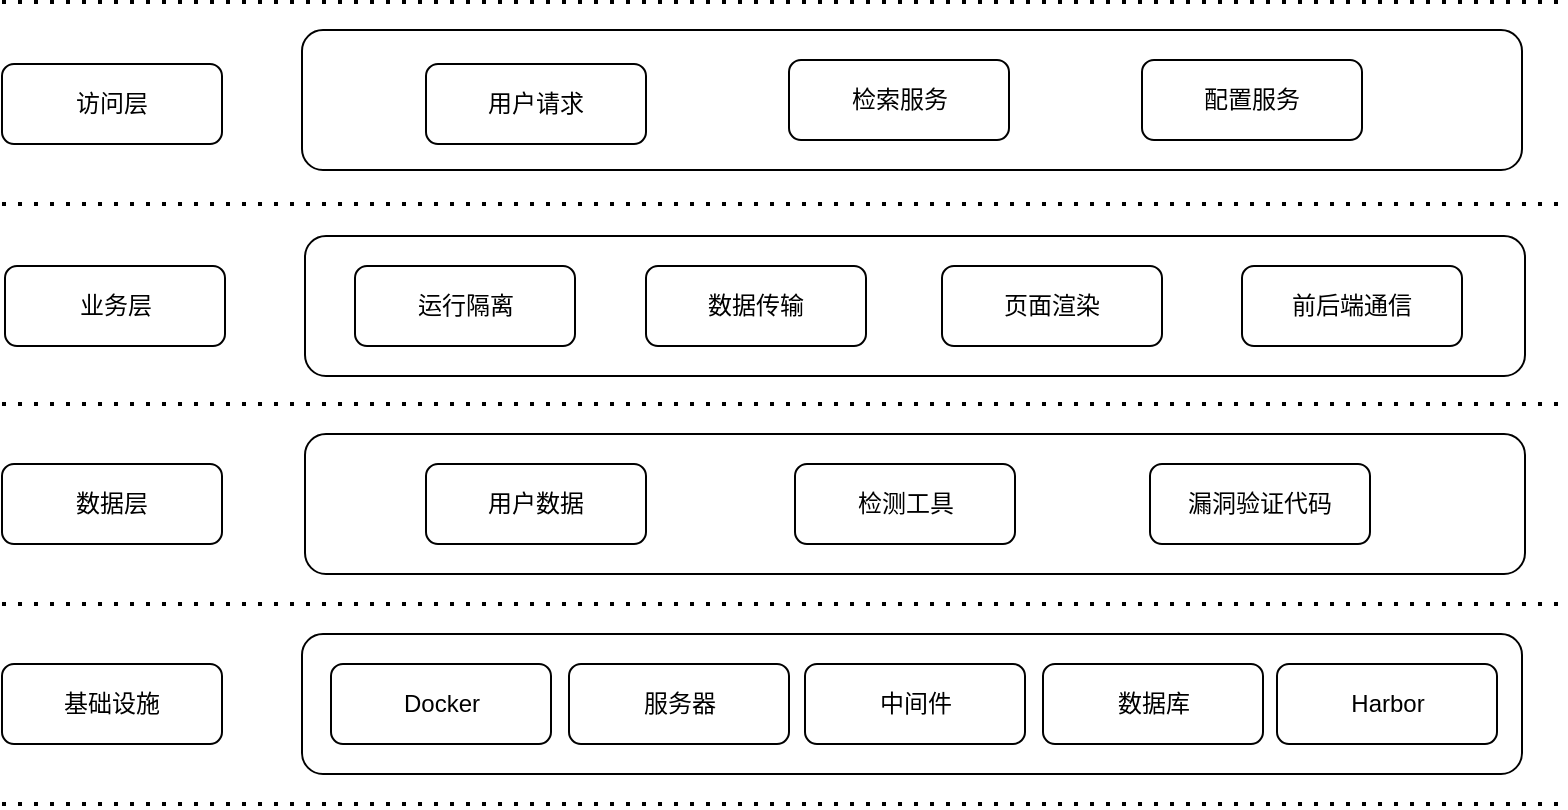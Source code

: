 <mxfile version="21.0.6" type="github">
  <diagram name="第 1 页" id="3UjdBd2KKpV0JYQb_SGN">
    <mxGraphModel dx="1454" dy="781" grid="1" gridSize="10" guides="1" tooltips="1" connect="1" arrows="1" fold="1" page="1" pageScale="1" pageWidth="827" pageHeight="1169" math="0" shadow="0">
      <root>
        <mxCell id="0" />
        <mxCell id="1" parent="0" />
        <mxCell id="ZT8GPRA4VV5K2qkBkmNg-31" value="" style="rounded=1;whiteSpace=wrap;html=1;" parent="1" vertex="1">
          <mxGeometry x="281.5" y="330" width="610" height="70" as="geometry" />
        </mxCell>
        <mxCell id="ZT8GPRA4VV5K2qkBkmNg-24" value="" style="rounded=1;whiteSpace=wrap;html=1;" parent="1" vertex="1">
          <mxGeometry x="280" y="529" width="610" height="70" as="geometry" />
        </mxCell>
        <mxCell id="ZT8GPRA4VV5K2qkBkmNg-23" value="" style="rounded=1;whiteSpace=wrap;html=1;" parent="1" vertex="1">
          <mxGeometry x="281.5" y="429" width="610" height="70" as="geometry" />
        </mxCell>
        <mxCell id="ZT8GPRA4VV5K2qkBkmNg-21" value="" style="rounded=1;whiteSpace=wrap;html=1;" parent="1" vertex="1">
          <mxGeometry x="280" y="227" width="610" height="70" as="geometry" />
        </mxCell>
        <mxCell id="ZT8GPRA4VV5K2qkBkmNg-1" value="访问层" style="rounded=1;whiteSpace=wrap;html=1;" parent="1" vertex="1">
          <mxGeometry x="130" y="244" width="110" height="40" as="geometry" />
        </mxCell>
        <mxCell id="ZT8GPRA4VV5K2qkBkmNg-3" value="数据层" style="rounded=1;whiteSpace=wrap;html=1;" parent="1" vertex="1">
          <mxGeometry x="130" y="444" width="110" height="40" as="geometry" />
        </mxCell>
        <mxCell id="ZT8GPRA4VV5K2qkBkmNg-4" value="基础设施" style="rounded=1;whiteSpace=wrap;html=1;" parent="1" vertex="1">
          <mxGeometry x="130" y="544" width="110" height="40" as="geometry" />
        </mxCell>
        <mxCell id="ZT8GPRA4VV5K2qkBkmNg-5" value="用户请求" style="rounded=1;whiteSpace=wrap;html=1;" parent="1" vertex="1">
          <mxGeometry x="342" y="244" width="110" height="40" as="geometry" />
        </mxCell>
        <mxCell id="ZT8GPRA4VV5K2qkBkmNg-6" value="前后端通信" style="rounded=1;whiteSpace=wrap;html=1;" parent="1" vertex="1">
          <mxGeometry x="750" y="345" width="110" height="40" as="geometry" />
        </mxCell>
        <mxCell id="ZT8GPRA4VV5K2qkBkmNg-7" value="页面渲染" style="rounded=1;whiteSpace=wrap;html=1;" parent="1" vertex="1">
          <mxGeometry x="600" y="345" width="110" height="40" as="geometry" />
        </mxCell>
        <mxCell id="ZT8GPRA4VV5K2qkBkmNg-13" value="用户数据" style="rounded=1;whiteSpace=wrap;html=1;" parent="1" vertex="1">
          <mxGeometry x="342" y="444" width="110" height="40" as="geometry" />
        </mxCell>
        <mxCell id="ZT8GPRA4VV5K2qkBkmNg-14" value="检测工具" style="rounded=1;whiteSpace=wrap;html=1;" parent="1" vertex="1">
          <mxGeometry x="526.5" y="444" width="110" height="40" as="geometry" />
        </mxCell>
        <mxCell id="ZT8GPRA4VV5K2qkBkmNg-15" value="漏洞验证代码" style="rounded=1;whiteSpace=wrap;html=1;" parent="1" vertex="1">
          <mxGeometry x="704" y="444" width="110" height="40" as="geometry" />
        </mxCell>
        <mxCell id="ZT8GPRA4VV5K2qkBkmNg-16" value="Docker" style="rounded=1;whiteSpace=wrap;html=1;" parent="1" vertex="1">
          <mxGeometry x="294.5" y="544" width="110" height="40" as="geometry" />
        </mxCell>
        <mxCell id="ZT8GPRA4VV5K2qkBkmNg-17" value="服务器" style="rounded=1;whiteSpace=wrap;html=1;" parent="1" vertex="1">
          <mxGeometry x="413.5" y="544" width="110" height="40" as="geometry" />
        </mxCell>
        <mxCell id="ZT8GPRA4VV5K2qkBkmNg-18" value="中间件" style="rounded=1;whiteSpace=wrap;html=1;" parent="1" vertex="1">
          <mxGeometry x="531.5" y="544" width="110" height="40" as="geometry" />
        </mxCell>
        <mxCell id="ZT8GPRA4VV5K2qkBkmNg-19" value="数据库" style="rounded=1;whiteSpace=wrap;html=1;" parent="1" vertex="1">
          <mxGeometry x="650.5" y="544" width="110" height="40" as="geometry" />
        </mxCell>
        <mxCell id="ZT8GPRA4VV5K2qkBkmNg-20" value="Harbor" style="rounded=1;whiteSpace=wrap;html=1;" parent="1" vertex="1">
          <mxGeometry x="767.5" y="544" width="110" height="40" as="geometry" />
        </mxCell>
        <mxCell id="ZT8GPRA4VV5K2qkBkmNg-25" value="" style="endArrow=none;dashed=1;html=1;dashPattern=1 3;strokeWidth=2;rounded=0;" parent="1" edge="1">
          <mxGeometry width="50" height="50" relative="1" as="geometry">
            <mxPoint x="130" y="213" as="sourcePoint" />
            <mxPoint x="910" y="213" as="targetPoint" />
          </mxGeometry>
        </mxCell>
        <mxCell id="ZT8GPRA4VV5K2qkBkmNg-27" value="" style="endArrow=none;dashed=1;html=1;dashPattern=1 3;strokeWidth=2;rounded=0;" parent="1" edge="1">
          <mxGeometry width="50" height="50" relative="1" as="geometry">
            <mxPoint x="130" y="414" as="sourcePoint" />
            <mxPoint x="910" y="414" as="targetPoint" />
          </mxGeometry>
        </mxCell>
        <mxCell id="ZT8GPRA4VV5K2qkBkmNg-28" value="" style="endArrow=none;dashed=1;html=1;dashPattern=1 3;strokeWidth=2;rounded=0;" parent="1" edge="1">
          <mxGeometry width="50" height="50" relative="1" as="geometry">
            <mxPoint x="130" y="514" as="sourcePoint" />
            <mxPoint x="910" y="514" as="targetPoint" />
          </mxGeometry>
        </mxCell>
        <mxCell id="ZT8GPRA4VV5K2qkBkmNg-29" value="" style="endArrow=none;dashed=1;html=1;dashPattern=1 3;strokeWidth=2;rounded=0;" parent="1" edge="1">
          <mxGeometry width="50" height="50" relative="1" as="geometry">
            <mxPoint x="130" y="614" as="sourcePoint" />
            <mxPoint x="910" y="614" as="targetPoint" />
          </mxGeometry>
        </mxCell>
        <mxCell id="ZT8GPRA4VV5K2qkBkmNg-30" value="" style="endArrow=none;dashed=1;html=1;dashPattern=1 3;strokeWidth=2;rounded=0;" parent="1" edge="1">
          <mxGeometry width="50" height="50" relative="1" as="geometry">
            <mxPoint x="130" y="314" as="sourcePoint" />
            <mxPoint x="910" y="314" as="targetPoint" />
          </mxGeometry>
        </mxCell>
        <mxCell id="ZT8GPRA4VV5K2qkBkmNg-32" value="业务层" style="rounded=1;whiteSpace=wrap;html=1;" parent="1" vertex="1">
          <mxGeometry x="131.5" y="345" width="110" height="40" as="geometry" />
        </mxCell>
        <mxCell id="ZT8GPRA4VV5K2qkBkmNg-33" value="运行隔离" style="rounded=1;whiteSpace=wrap;html=1;" parent="1" vertex="1">
          <mxGeometry x="306.5" y="345" width="110" height="40" as="geometry" />
        </mxCell>
        <mxCell id="ZT8GPRA4VV5K2qkBkmNg-34" value="数据传输" style="rounded=1;whiteSpace=wrap;html=1;" parent="1" vertex="1">
          <mxGeometry x="452" y="345" width="110" height="40" as="geometry" />
        </mxCell>
        <mxCell id="ZT8GPRA4VV5K2qkBkmNg-35" value="配置服务" style="rounded=1;whiteSpace=wrap;html=1;" parent="1" vertex="1">
          <mxGeometry x="700" y="242" width="110" height="40" as="geometry" />
        </mxCell>
        <mxCell id="ZT8GPRA4VV5K2qkBkmNg-36" value="检索服务" style="rounded=1;whiteSpace=wrap;html=1;" parent="1" vertex="1">
          <mxGeometry x="523.5" y="242" width="110" height="40" as="geometry" />
        </mxCell>
      </root>
    </mxGraphModel>
  </diagram>
</mxfile>
